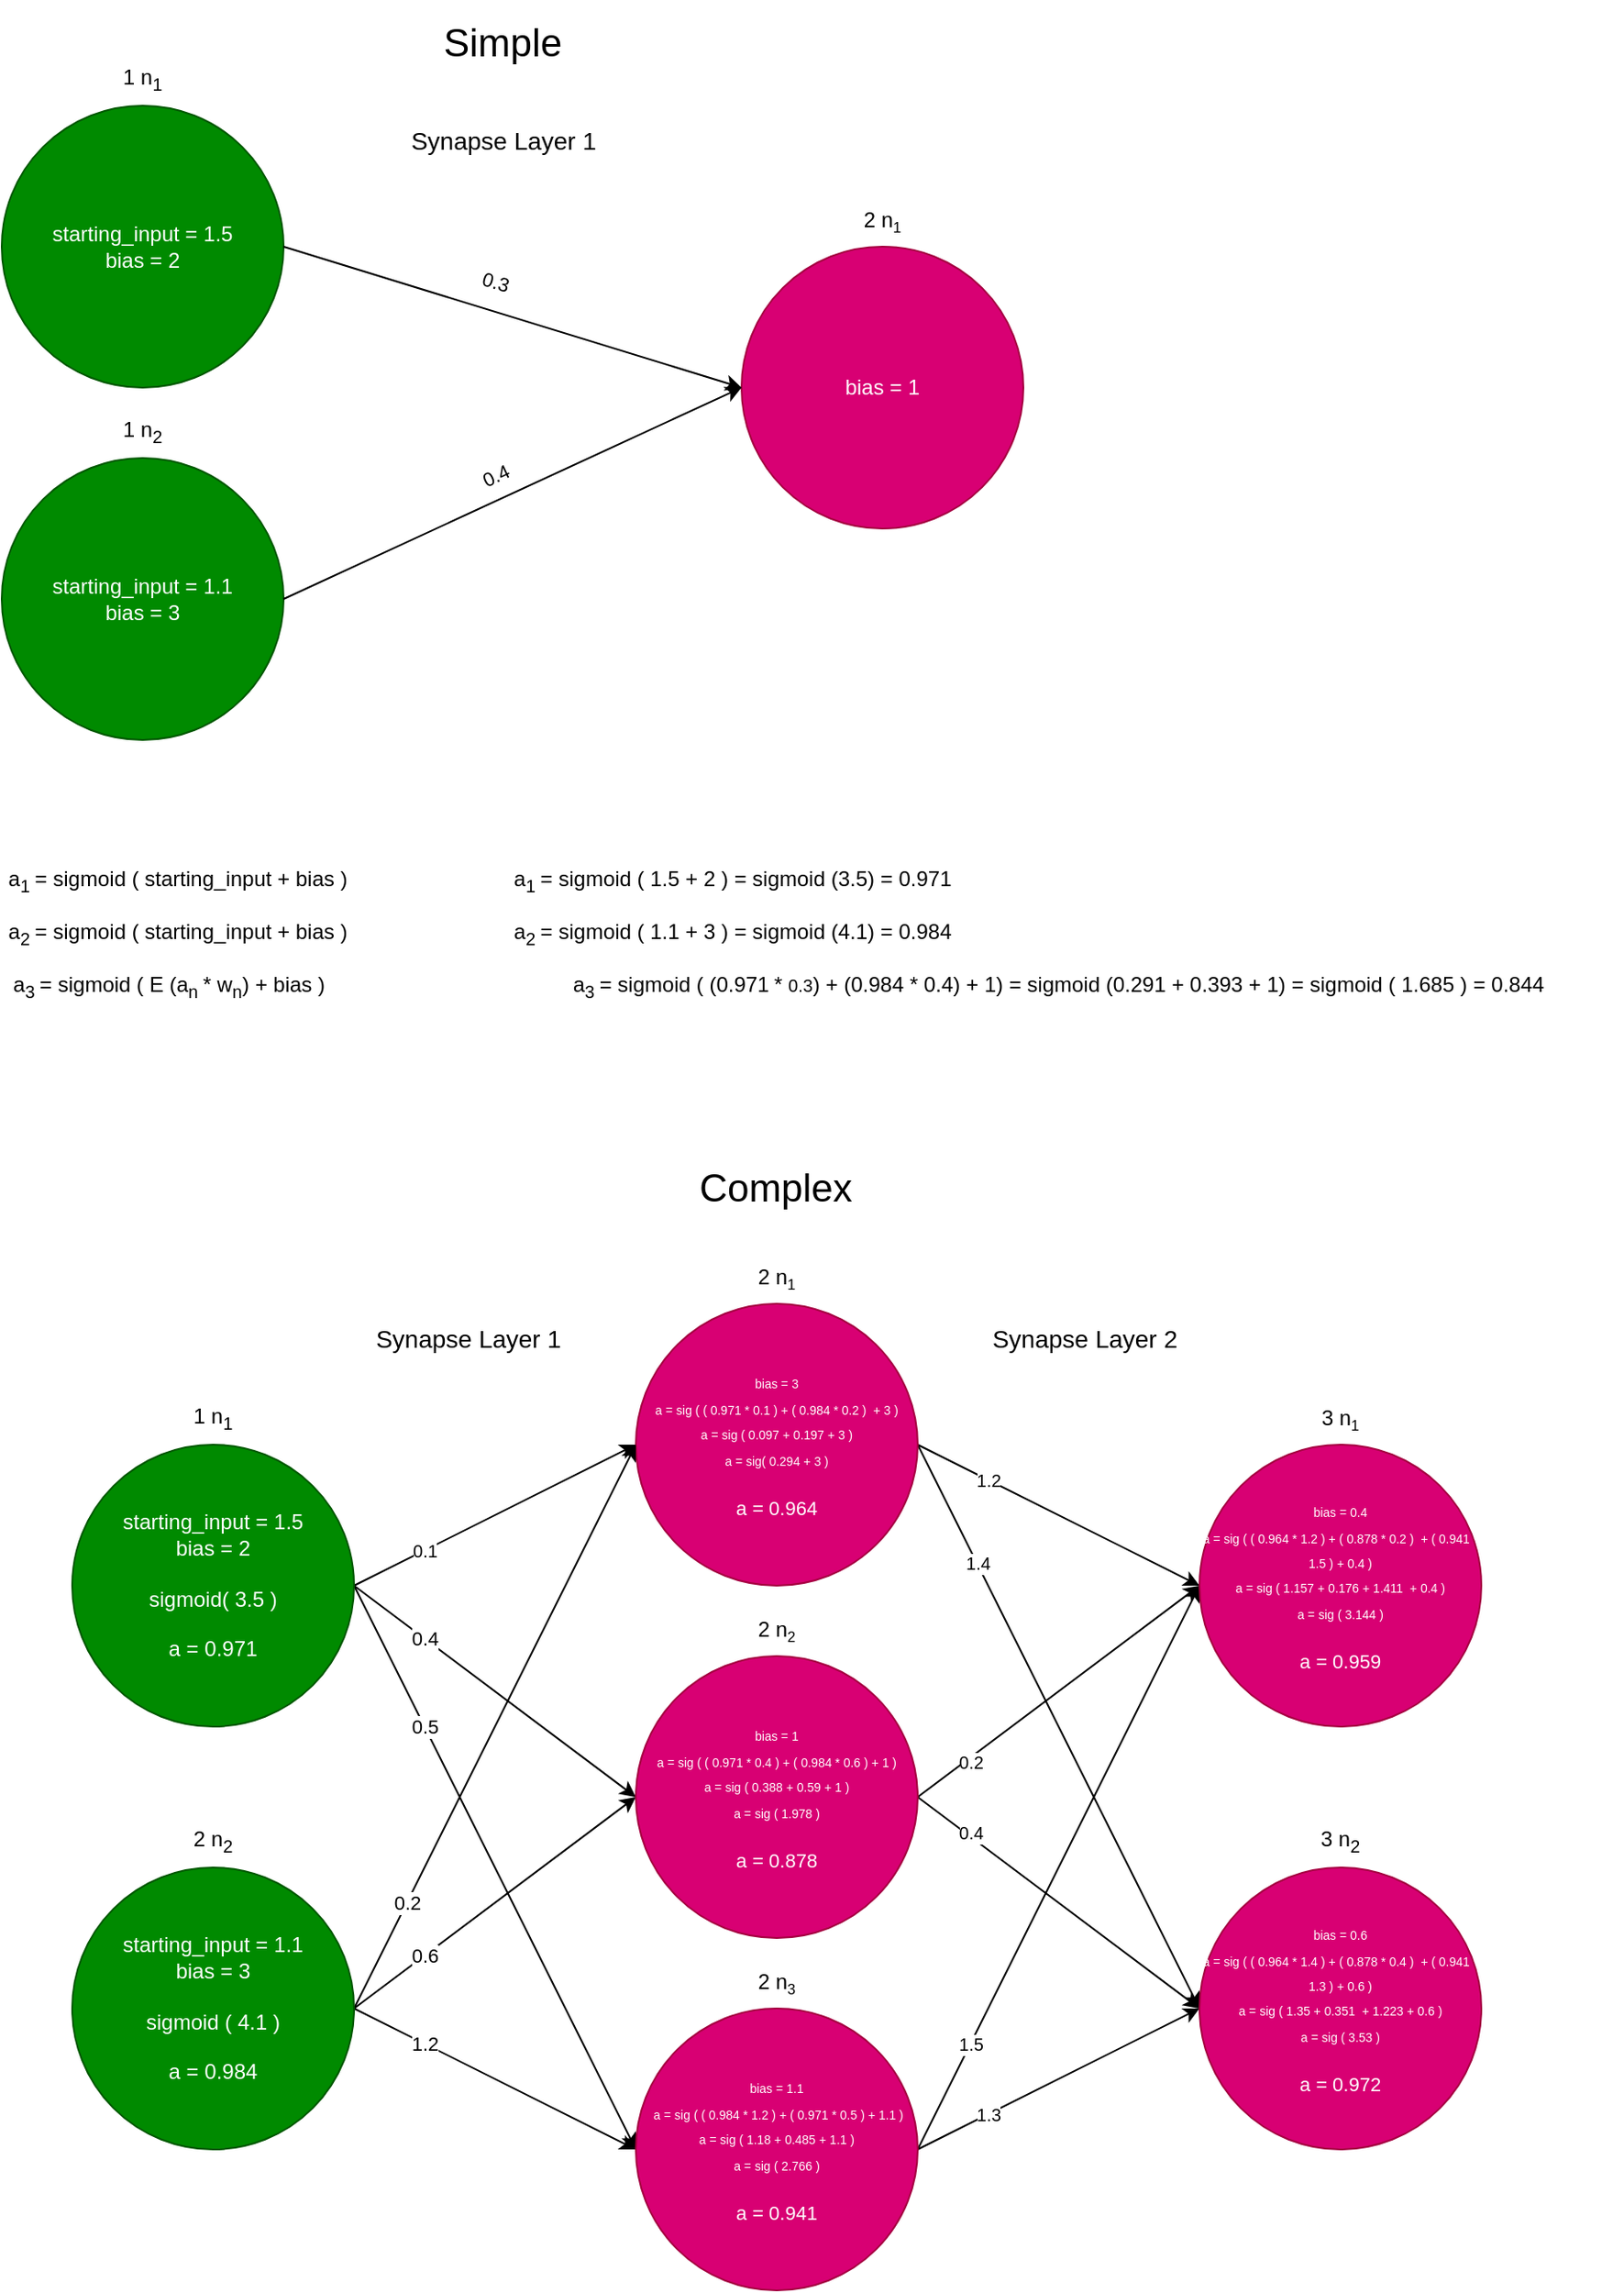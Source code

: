 <mxfile>
    <diagram id="B0l273F9-oHQQXxtzw7R" name="Page-1">
        <mxGraphModel dx="1231" dy="461" grid="1" gridSize="10" guides="1" tooltips="1" connect="1" arrows="1" fold="1" page="1" pageScale="1" pageWidth="850" pageHeight="1100" math="0" shadow="0">
            <root>
                <mxCell id="0"/>
                <mxCell id="1" parent="0"/>
                <mxCell id="2" value="starting_input = 1.5&lt;br&gt;bias = 2" style="ellipse;whiteSpace=wrap;html=1;aspect=fixed;fillColor=#008a00;fontColor=#ffffff;strokeColor=#005700;" parent="1" vertex="1">
                    <mxGeometry x="120" y="80" width="160" height="160" as="geometry"/>
                </mxCell>
                <mxCell id="4" value="bias = 1" style="ellipse;whiteSpace=wrap;html=1;aspect=fixed;fillColor=#d80073;fontColor=#ffffff;strokeColor=#A50040;" parent="1" vertex="1">
                    <mxGeometry x="540" y="160" width="160" height="160" as="geometry"/>
                </mxCell>
                <mxCell id="27" value="&lt;span style=&quot;font-size: 12px;&quot;&gt;a&lt;/span&gt;&lt;sub&gt;3&amp;nbsp;&lt;/sub&gt;= sigmoid ( E (a&lt;sub&gt;n&amp;nbsp;&lt;/sub&gt;* w&lt;sub&gt;n&lt;/sub&gt;) + bias )" style="text;html=1;strokeColor=none;fillColor=none;align=center;verticalAlign=middle;whiteSpace=wrap;rounded=0;" parent="1" vertex="1">
                    <mxGeometry x="120" y="565" width="190" height="30" as="geometry"/>
                </mxCell>
                <mxCell id="32" value="starting_input = 1.1&lt;br&gt;bias = 3" style="ellipse;whiteSpace=wrap;html=1;aspect=fixed;fillColor=#008a00;fontColor=#ffffff;strokeColor=#005700;" parent="1" vertex="1">
                    <mxGeometry x="120" y="280" width="160" height="160" as="geometry"/>
                </mxCell>
                <mxCell id="35" value="" style="endArrow=classic;html=1;exitX=1;exitY=0.5;exitDx=0;exitDy=0;entryX=0;entryY=0.5;entryDx=0;entryDy=0;" parent="1" source="2" target="4" edge="1">
                    <mxGeometry width="50" height="50" relative="1" as="geometry">
                        <mxPoint x="420" y="280" as="sourcePoint"/>
                        <mxPoint x="470" y="230" as="targetPoint"/>
                    </mxGeometry>
                </mxCell>
                <mxCell id="38" value="0.3" style="edgeLabel;html=1;align=center;verticalAlign=middle;resizable=0;points=[];rotation=16;" parent="35" vertex="1" connectable="0">
                    <mxGeometry x="0.072" y="2" relative="1" as="geometry">
                        <mxPoint x="-20" y="-21" as="offset"/>
                    </mxGeometry>
                </mxCell>
                <mxCell id="36" value="" style="endArrow=classic;html=1;exitX=1;exitY=0.5;exitDx=0;exitDy=0;entryX=0;entryY=0.5;entryDx=0;entryDy=0;" parent="1" source="32" target="4" edge="1">
                    <mxGeometry width="50" height="50" relative="1" as="geometry">
                        <mxPoint x="390" y="360" as="sourcePoint"/>
                        <mxPoint x="440" y="310" as="targetPoint"/>
                    </mxGeometry>
                </mxCell>
                <mxCell id="37" value="0.4" style="edgeLabel;html=1;align=center;verticalAlign=middle;resizable=0;points=[];rotation=-25;" parent="36" vertex="1" connectable="0">
                    <mxGeometry x="-0.212" y="-1" relative="1" as="geometry">
                        <mxPoint x="17" y="-24" as="offset"/>
                    </mxGeometry>
                </mxCell>
                <mxCell id="39" value="2 n&lt;span style=&quot;font-size: 10px;&quot;&gt;&lt;sub&gt;1&lt;/sub&gt;&lt;/span&gt;" style="text;html=1;strokeColor=none;fillColor=none;align=center;verticalAlign=middle;whiteSpace=wrap;rounded=0;" parent="1" vertex="1">
                    <mxGeometry x="590" y="130" width="60" height="30" as="geometry"/>
                </mxCell>
                <mxCell id="40" value="1 n&lt;sub&gt;1&lt;/sub&gt;" style="text;html=1;strokeColor=none;fillColor=none;align=center;verticalAlign=middle;whiteSpace=wrap;rounded=0;" parent="1" vertex="1">
                    <mxGeometry x="170" y="50" width="60" height="30" as="geometry"/>
                </mxCell>
                <mxCell id="41" value="1 n&lt;sub&gt;2&lt;/sub&gt;" style="text;html=1;strokeColor=none;fillColor=none;align=center;verticalAlign=middle;whiteSpace=wrap;rounded=0;" parent="1" vertex="1">
                    <mxGeometry x="170" y="250" width="60" height="30" as="geometry"/>
                </mxCell>
                <mxCell id="43" value="a&lt;sub&gt;2&amp;nbsp;&lt;/sub&gt;= sigmoid ( starting_input + bias )" style="text;html=1;strokeColor=none;fillColor=none;align=center;verticalAlign=middle;whiteSpace=wrap;rounded=0;" parent="1" vertex="1">
                    <mxGeometry x="120" y="535" width="200" height="30" as="geometry"/>
                </mxCell>
                <mxCell id="44" value="&lt;span style=&quot;font-size: 12px;&quot;&gt;a&lt;/span&gt;&lt;sub&gt;1&amp;nbsp;&lt;/sub&gt;= sigmoid ( starting_input&amp;nbsp;+ bias )" style="text;html=1;strokeColor=none;fillColor=none;align=center;verticalAlign=middle;whiteSpace=wrap;rounded=0;" parent="1" vertex="1">
                    <mxGeometry x="120" y="505" width="200" height="30" as="geometry"/>
                </mxCell>
                <mxCell id="45" value="&lt;span style=&quot;font-size: 12px;&quot;&gt;a&lt;/span&gt;&lt;sub&gt;3&amp;nbsp;&lt;/sub&gt;= sigmoid ( (0.971&lt;sub&gt;&amp;nbsp;&lt;/sub&gt;* &lt;span style=&quot;font-size: 10px;&quot;&gt;0.3&lt;/span&gt;) + (0.984 * 0.4) + 1) = sigmoid (0.291 + 0.393 + 1) = sigmoid ( 1.685 ) = 0.844" style="text;html=1;strokeColor=none;fillColor=none;align=center;verticalAlign=middle;whiteSpace=wrap;rounded=0;" parent="1" vertex="1">
                    <mxGeometry x="400" y="565" width="640" height="30" as="geometry"/>
                </mxCell>
                <mxCell id="46" value="a&lt;sub&gt;2&amp;nbsp;&lt;/sub&gt;= sigmoid ( 1.1 + 3 ) = sigmoid (4.1) = 0.984" style="text;html=1;strokeColor=none;fillColor=none;align=center;verticalAlign=middle;whiteSpace=wrap;rounded=0;" parent="1" vertex="1">
                    <mxGeometry x="400" y="535" width="270" height="30" as="geometry"/>
                </mxCell>
                <mxCell id="47" value="&lt;span style=&quot;font-size: 12px;&quot;&gt;a&lt;/span&gt;&lt;sub&gt;1&amp;nbsp;&lt;/sub&gt;= sigmoid ( 1.5 + 2 ) = sigmoid (3.5) = 0.971" style="text;html=1;strokeColor=none;fillColor=none;align=center;verticalAlign=middle;whiteSpace=wrap;rounded=0;" parent="1" vertex="1">
                    <mxGeometry x="400" y="505" width="270" height="30" as="geometry"/>
                </mxCell>
                <mxCell id="67" style="edgeStyle=none;html=1;exitX=1;exitY=0.5;exitDx=0;exitDy=0;entryX=0;entryY=0.5;entryDx=0;entryDy=0;" parent="1" source="48" target="49" edge="1">
                    <mxGeometry relative="1" as="geometry"/>
                </mxCell>
                <mxCell id="81" value="0.1" style="edgeLabel;html=1;align=center;verticalAlign=middle;resizable=0;points=[];fontSize=10;" parent="67" vertex="1" connectable="0">
                    <mxGeometry x="-0.093" y="2" relative="1" as="geometry">
                        <mxPoint x="-32" y="18" as="offset"/>
                    </mxGeometry>
                </mxCell>
                <mxCell id="68" value="0.4" style="edgeStyle=none;html=1;exitX=1;exitY=0.5;exitDx=0;exitDy=0;entryX=0;entryY=0.5;entryDx=0;entryDy=0;" parent="1" source="48" target="58" edge="1">
                    <mxGeometry x="-0.5" relative="1" as="geometry">
                        <mxPoint as="offset"/>
                    </mxGeometry>
                </mxCell>
                <mxCell id="72" value="0.5" style="edgeStyle=none;html=1;exitX=1;exitY=0.5;exitDx=0;exitDy=0;entryX=0;entryY=0.5;entryDx=0;entryDy=0;" parent="1" source="48" target="59" edge="1">
                    <mxGeometry x="-0.5" relative="1" as="geometry">
                        <mxPoint as="offset"/>
                    </mxGeometry>
                </mxCell>
                <mxCell id="48" value="starting_input = 1.5&lt;br&gt;bias = 2&lt;br&gt;&lt;br&gt;sigmoid( 3.5 )&lt;br&gt;&lt;br&gt;a = 0.971" style="ellipse;whiteSpace=wrap;html=1;aspect=fixed;fillColor=#008a00;fontColor=#ffffff;strokeColor=#005700;" parent="1" vertex="1">
                    <mxGeometry x="160" y="840" width="160" height="160" as="geometry"/>
                </mxCell>
                <mxCell id="75" value="1.2" style="edgeStyle=none;html=1;exitX=1;exitY=0.5;exitDx=0;exitDy=0;entryX=0;entryY=0.5;entryDx=0;entryDy=0;fontSize=10;" parent="1" source="49" target="62" edge="1">
                    <mxGeometry x="-0.5" relative="1" as="geometry">
                        <mxPoint as="offset"/>
                    </mxGeometry>
                </mxCell>
                <mxCell id="76" style="edgeStyle=none;html=1;exitX=1;exitY=0.5;exitDx=0;exitDy=0;entryX=0;entryY=0.5;entryDx=0;entryDy=0;fontSize=10;" parent="1" source="49" target="63" edge="1">
                    <mxGeometry relative="1" as="geometry"/>
                </mxCell>
                <mxCell id="86" value="1.4" style="edgeLabel;html=1;align=center;verticalAlign=middle;resizable=0;points=[];fontSize=10;" parent="76" vertex="1" connectable="0">
                    <mxGeometry x="-0.584" relative="1" as="geometry">
                        <mxPoint as="offset"/>
                    </mxGeometry>
                </mxCell>
                <mxCell id="49" value="&lt;font style=&quot;&quot;&gt;&lt;span style=&quot;font-size: 7px;&quot;&gt;bias = 3&lt;/span&gt;&lt;br&gt;&lt;span style=&quot;font-size: 7px;&quot;&gt;a = sig ( ( 0.971 * 0.1 ) + ( 0.984 * 0.2 )&amp;nbsp; + 3 )&lt;/span&gt;&lt;br&gt;&lt;span style=&quot;font-size: 7px;&quot;&gt;a = sig ( 0.097 + 0.197 + 3 )&lt;/span&gt;&lt;br&gt;&lt;span style=&quot;font-size: 7px;&quot;&gt;a = sig( 0.294 + 3 )&lt;br&gt;&lt;/span&gt;&lt;br&gt;&lt;font style=&quot;font-size: 11px;&quot;&gt;a = 0.964&lt;/font&gt;&lt;br&gt;&lt;/font&gt;" style="ellipse;whiteSpace=wrap;html=1;aspect=fixed;fillColor=#d80073;fontColor=#ffffff;strokeColor=#A50040;" parent="1" vertex="1">
                    <mxGeometry x="480" y="760" width="160" height="160" as="geometry"/>
                </mxCell>
                <mxCell id="69" value="0.6" style="edgeStyle=none;html=1;exitX=1;exitY=0.5;exitDx=0;exitDy=0;entryX=0;entryY=0.5;entryDx=0;entryDy=0;" parent="1" source="50" target="58" edge="1">
                    <mxGeometry x="-0.5" relative="1" as="geometry">
                        <mxPoint as="offset"/>
                    </mxGeometry>
                </mxCell>
                <mxCell id="70" value="1.2" style="edgeStyle=none;html=1;exitX=1;exitY=0.5;exitDx=0;exitDy=0;entryX=0;entryY=0.5;entryDx=0;entryDy=0;" parent="1" source="50" target="59" edge="1">
                    <mxGeometry x="-0.5" relative="1" as="geometry">
                        <mxPoint as="offset"/>
                    </mxGeometry>
                </mxCell>
                <mxCell id="71" value="0.2" style="edgeStyle=none;html=1;exitX=1;exitY=0.5;exitDx=0;exitDy=0;entryX=0;entryY=0.5;entryDx=0;entryDy=0;" parent="1" source="50" target="49" edge="1">
                    <mxGeometry x="-0.625" relative="1" as="geometry">
                        <mxPoint as="offset"/>
                    </mxGeometry>
                </mxCell>
                <mxCell id="50" value="starting_input = 1.1&lt;br&gt;bias = 3&lt;br&gt;&lt;br&gt;sigmoid ( 4.1 )&lt;br&gt;&lt;br&gt;a = 0.984" style="ellipse;whiteSpace=wrap;html=1;aspect=fixed;fillColor=#008a00;fontColor=#ffffff;strokeColor=#005700;" parent="1" vertex="1">
                    <mxGeometry x="160" y="1080" width="160" height="160" as="geometry"/>
                </mxCell>
                <mxCell id="55" value="2 n&lt;span style=&quot;font-size: 10px;&quot;&gt;&lt;sub&gt;1&lt;/sub&gt;&lt;/span&gt;" style="text;html=1;strokeColor=none;fillColor=none;align=center;verticalAlign=middle;whiteSpace=wrap;rounded=0;" parent="1" vertex="1">
                    <mxGeometry x="530" y="730" width="60" height="30" as="geometry"/>
                </mxCell>
                <mxCell id="56" value="1 n&lt;sub&gt;1&lt;/sub&gt;" style="text;html=1;strokeColor=none;fillColor=none;align=center;verticalAlign=middle;whiteSpace=wrap;rounded=0;" parent="1" vertex="1">
                    <mxGeometry x="210" y="810" width="60" height="30" as="geometry"/>
                </mxCell>
                <mxCell id="57" value="2 n&lt;sub&gt;2&lt;/sub&gt;" style="text;html=1;strokeColor=none;fillColor=none;align=center;verticalAlign=middle;whiteSpace=wrap;rounded=0;" parent="1" vertex="1">
                    <mxGeometry x="210" y="1050" width="60" height="30" as="geometry"/>
                </mxCell>
                <mxCell id="77" value="0.2" style="edgeStyle=none;html=1;exitX=1;exitY=0.5;exitDx=0;exitDy=0;entryX=0;entryY=0.5;entryDx=0;entryDy=0;fontSize=10;" parent="1" source="58" target="62" edge="1">
                    <mxGeometry x="-0.64" y="-2" relative="1" as="geometry">
                        <mxPoint as="offset"/>
                    </mxGeometry>
                </mxCell>
                <mxCell id="78" value="0.4" style="edgeStyle=none;html=1;exitX=1;exitY=0.5;exitDx=0;exitDy=0;entryX=0;entryY=0.5;entryDx=0;entryDy=0;fontSize=10;" parent="1" source="58" target="63" edge="1">
                    <mxGeometry x="-0.64" y="2" relative="1" as="geometry">
                        <mxPoint as="offset"/>
                    </mxGeometry>
                </mxCell>
                <mxCell id="58" value="&lt;font style=&quot;&quot;&gt;&lt;span style=&quot;font-size: 7px;&quot;&gt;bias = 1&lt;/span&gt;&lt;br&gt;&lt;span style=&quot;font-size: 7px;&quot;&gt;a = sig ( ( 0.971 * 0.4 ) + ( 0.984 * 0.6 ) + 1 )&lt;/span&gt;&lt;br&gt;&lt;span style=&quot;font-size: 7px;&quot;&gt;a = sig ( 0.388 + 0.59 + 1 )&lt;/span&gt;&lt;br&gt;&lt;span style=&quot;font-size: 7px;&quot;&gt;a = sig ( 1.978 )&lt;/span&gt;&lt;br&gt;&lt;br&gt;&lt;font style=&quot;font-size: 11px;&quot;&gt;a = 0.878&lt;/font&gt;&lt;br&gt;&lt;/font&gt;" style="ellipse;whiteSpace=wrap;html=1;aspect=fixed;fillColor=#d80073;fontColor=#ffffff;strokeColor=#A50040;" parent="1" vertex="1">
                    <mxGeometry x="480" y="960" width="160" height="160" as="geometry"/>
                </mxCell>
                <mxCell id="79" value="1.3" style="edgeStyle=none;html=1;exitX=1;exitY=0.5;exitDx=0;exitDy=0;entryX=0;entryY=0.5;entryDx=0;entryDy=0;fontSize=10;" parent="1" source="59" target="63" edge="1">
                    <mxGeometry x="-0.5" relative="1" as="geometry">
                        <mxPoint as="offset"/>
                    </mxGeometry>
                </mxCell>
                <mxCell id="80" value="1.5" style="edgeStyle=none;html=1;exitX=1;exitY=0.5;exitDx=0;exitDy=0;entryX=0;entryY=0.5;entryDx=0;entryDy=0;fontSize=10;" parent="1" source="59" target="62" edge="1">
                    <mxGeometry x="-0.625" relative="1" as="geometry">
                        <mxPoint as="offset"/>
                    </mxGeometry>
                </mxCell>
                <mxCell id="59" value="&lt;font style=&quot;&quot;&gt;&lt;span style=&quot;font-size: 7px;&quot;&gt;bias = 1.1&lt;/span&gt;&lt;br&gt;&lt;span style=&quot;font-size: 7px;&quot;&gt;&amp;nbsp;a = sig ( ( 0.984 * 1.2 ) + ( 0.971 * 0.5 ) + 1.1 )&lt;/span&gt;&lt;br&gt;&lt;span style=&quot;font-size: 7px;&quot;&gt;a = sig ( 1.18 + 0.485 + 1.1 )&lt;/span&gt;&lt;br&gt;&lt;span style=&quot;font-size: 7px;&quot;&gt;a = sig ( 2.766 )&lt;br&gt;&lt;/span&gt;&lt;br&gt;&lt;font style=&quot;font-size: 11px;&quot;&gt;a = 0.941&lt;/font&gt;&lt;br&gt;&lt;/font&gt;" style="ellipse;whiteSpace=wrap;html=1;aspect=fixed;fillColor=#d80073;fontColor=#ffffff;strokeColor=#A50040;" parent="1" vertex="1">
                    <mxGeometry x="480" y="1160" width="160" height="160" as="geometry"/>
                </mxCell>
                <mxCell id="62" value="&lt;font style=&quot;&quot;&gt;&lt;span style=&quot;font-size: 7px;&quot;&gt;bias = 0.4&lt;/span&gt;&lt;br&gt;&lt;span style=&quot;font-size: 7px;&quot;&gt;a = sig ( ( 0.964 * 1.2 ) + ( 0.878 * 0.2 )&amp;nbsp; + ( 0.941 * 1.5 ) + 0.4 )&lt;/span&gt;&lt;br&gt;&lt;span style=&quot;font-size: 7px;&quot;&gt;a = sig ( 1.157 + 0.176 + 1.411&amp;nbsp; + 0.4 )&lt;/span&gt;&lt;br&gt;&lt;span style=&quot;font-size: 7px;&quot;&gt;a = sig ( 3.144 )&lt;br&gt;&lt;/span&gt;&lt;br&gt;&lt;font style=&quot;font-size: 11px;&quot;&gt;a = 0.959&lt;/font&gt;&lt;br&gt;&lt;/font&gt;" style="ellipse;whiteSpace=wrap;html=1;aspect=fixed;fillColor=#d80073;fontColor=#ffffff;strokeColor=#A50040;" parent="1" vertex="1">
                    <mxGeometry x="800" y="840" width="160" height="160" as="geometry"/>
                </mxCell>
                <mxCell id="63" value="&lt;font style=&quot;&quot;&gt;&lt;span style=&quot;font-size: 7px;&quot;&gt;bias = 0.6&lt;/span&gt;&lt;br&gt;&lt;span style=&quot;font-size: 7px;&quot;&gt;a = sig ( ( 0.964 * 1.4 ) + ( 0.878 * 0.4 )&amp;nbsp; + ( 0.941 * 1.3 ) + 0.6 )&lt;/span&gt;&lt;br&gt;&lt;span style=&quot;font-size: 7px;&quot;&gt;a = sig ( 1.35 + 0.351&amp;nbsp; + 1.223 + 0.6 )&lt;/span&gt;&lt;br&gt;&lt;span style=&quot;font-size: 7px;&quot;&gt;a = sig ( 3.53 )&lt;br&gt;&lt;/span&gt;&lt;br&gt;&lt;font style=&quot;font-size: 11px;&quot;&gt;a = 0.972&lt;/font&gt;&lt;br&gt;&lt;/font&gt;" style="ellipse;whiteSpace=wrap;html=1;aspect=fixed;fillColor=#d80073;fontColor=#ffffff;strokeColor=#A50040;" parent="1" vertex="1">
                    <mxGeometry x="800" y="1080" width="160" height="160" as="geometry"/>
                </mxCell>
                <mxCell id="65" value="2 n&lt;span style=&quot;font-size: 10px;&quot;&gt;&lt;sub&gt;2&lt;/sub&gt;&lt;/span&gt;" style="text;html=1;strokeColor=none;fillColor=none;align=center;verticalAlign=middle;whiteSpace=wrap;rounded=0;" parent="1" vertex="1">
                    <mxGeometry x="530" y="930" width="60" height="30" as="geometry"/>
                </mxCell>
                <mxCell id="66" value="2 n&lt;span style=&quot;font-size: 10px;&quot;&gt;&lt;sub&gt;3&lt;/sub&gt;&lt;/span&gt;" style="text;html=1;strokeColor=none;fillColor=none;align=center;verticalAlign=middle;whiteSpace=wrap;rounded=0;" parent="1" vertex="1">
                    <mxGeometry x="530" y="1130" width="60" height="30" as="geometry"/>
                </mxCell>
                <mxCell id="73" value="3 n&lt;span style=&quot;font-size: 10px;&quot;&gt;&lt;sub&gt;1&lt;/sub&gt;&lt;/span&gt;" style="text;html=1;strokeColor=none;fillColor=none;align=center;verticalAlign=middle;whiteSpace=wrap;rounded=0;" parent="1" vertex="1">
                    <mxGeometry x="850" y="810" width="60" height="30" as="geometry"/>
                </mxCell>
                <mxCell id="74" value="3 n&lt;sub&gt;2&lt;/sub&gt;" style="text;html=1;strokeColor=none;fillColor=none;align=center;verticalAlign=middle;whiteSpace=wrap;rounded=0;" parent="1" vertex="1">
                    <mxGeometry x="850" y="1050" width="60" height="30" as="geometry"/>
                </mxCell>
                <mxCell id="82" value="&lt;font style=&quot;font-size: 14px;&quot;&gt;Synapse Layer 1&lt;/font&gt;" style="text;html=1;strokeColor=none;fillColor=none;align=center;verticalAlign=middle;whiteSpace=wrap;rounded=0;fontSize=10;" parent="1" vertex="1">
                    <mxGeometry x="350" y="80" width="110" height="40" as="geometry"/>
                </mxCell>
                <mxCell id="83" value="&lt;font style=&quot;font-size: 14px;&quot;&gt;Synapse Layer 1&lt;/font&gt;" style="text;html=1;strokeColor=none;fillColor=none;align=center;verticalAlign=middle;whiteSpace=wrap;rounded=0;fontSize=10;" parent="1" vertex="1">
                    <mxGeometry x="330" y="760" width="110" height="40" as="geometry"/>
                </mxCell>
                <mxCell id="84" value="&lt;font style=&quot;font-size: 14px;&quot;&gt;Synapse Layer 2&lt;/font&gt;" style="text;html=1;strokeColor=none;fillColor=none;align=center;verticalAlign=middle;whiteSpace=wrap;rounded=0;fontSize=10;" parent="1" vertex="1">
                    <mxGeometry x="680" y="760" width="110" height="40" as="geometry"/>
                </mxCell>
                <mxCell id="88" value="&lt;font style=&quot;font-size: 22px;&quot;&gt;Complex&lt;/font&gt;" style="text;html=1;strokeColor=none;fillColor=none;align=center;verticalAlign=middle;whiteSpace=wrap;rounded=0;fontSize=11;" parent="1" vertex="1">
                    <mxGeometry x="454.44" y="670" width="211.11" height="50" as="geometry"/>
                </mxCell>
                <mxCell id="89" value="&lt;font style=&quot;font-size: 22px;&quot;&gt;Simple&lt;/font&gt;" style="text;html=1;strokeColor=none;fillColor=none;align=center;verticalAlign=middle;whiteSpace=wrap;rounded=0;fontSize=11;" parent="1" vertex="1">
                    <mxGeometry x="299.45" y="20" width="211.11" height="50" as="geometry"/>
                </mxCell>
            </root>
        </mxGraphModel>
    </diagram>
</mxfile>